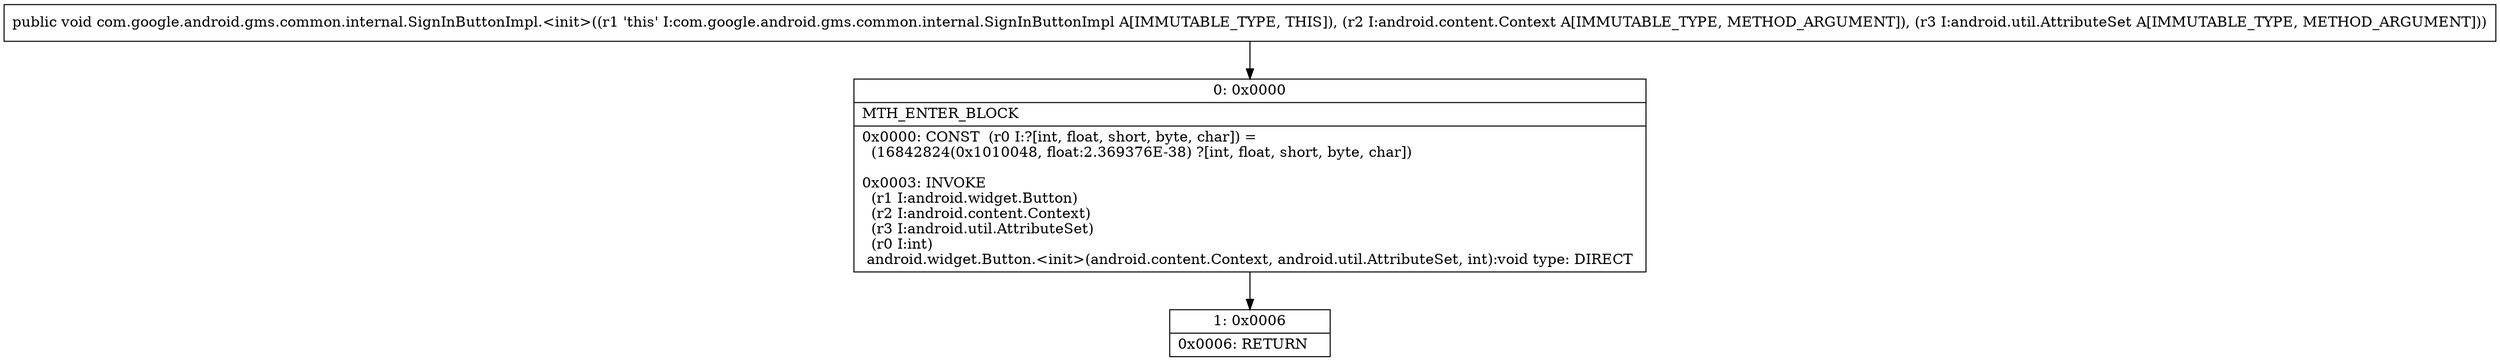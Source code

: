 digraph "CFG forcom.google.android.gms.common.internal.SignInButtonImpl.\<init\>(Landroid\/content\/Context;Landroid\/util\/AttributeSet;)V" {
Node_0 [shape=record,label="{0\:\ 0x0000|MTH_ENTER_BLOCK\l|0x0000: CONST  (r0 I:?[int, float, short, byte, char]) = \l  (16842824(0x1010048, float:2.369376E\-38) ?[int, float, short, byte, char])\l \l0x0003: INVOKE  \l  (r1 I:android.widget.Button)\l  (r2 I:android.content.Context)\l  (r3 I:android.util.AttributeSet)\l  (r0 I:int)\l android.widget.Button.\<init\>(android.content.Context, android.util.AttributeSet, int):void type: DIRECT \l}"];
Node_1 [shape=record,label="{1\:\ 0x0006|0x0006: RETURN   \l}"];
MethodNode[shape=record,label="{public void com.google.android.gms.common.internal.SignInButtonImpl.\<init\>((r1 'this' I:com.google.android.gms.common.internal.SignInButtonImpl A[IMMUTABLE_TYPE, THIS]), (r2 I:android.content.Context A[IMMUTABLE_TYPE, METHOD_ARGUMENT]), (r3 I:android.util.AttributeSet A[IMMUTABLE_TYPE, METHOD_ARGUMENT])) }"];
MethodNode -> Node_0;
Node_0 -> Node_1;
}

